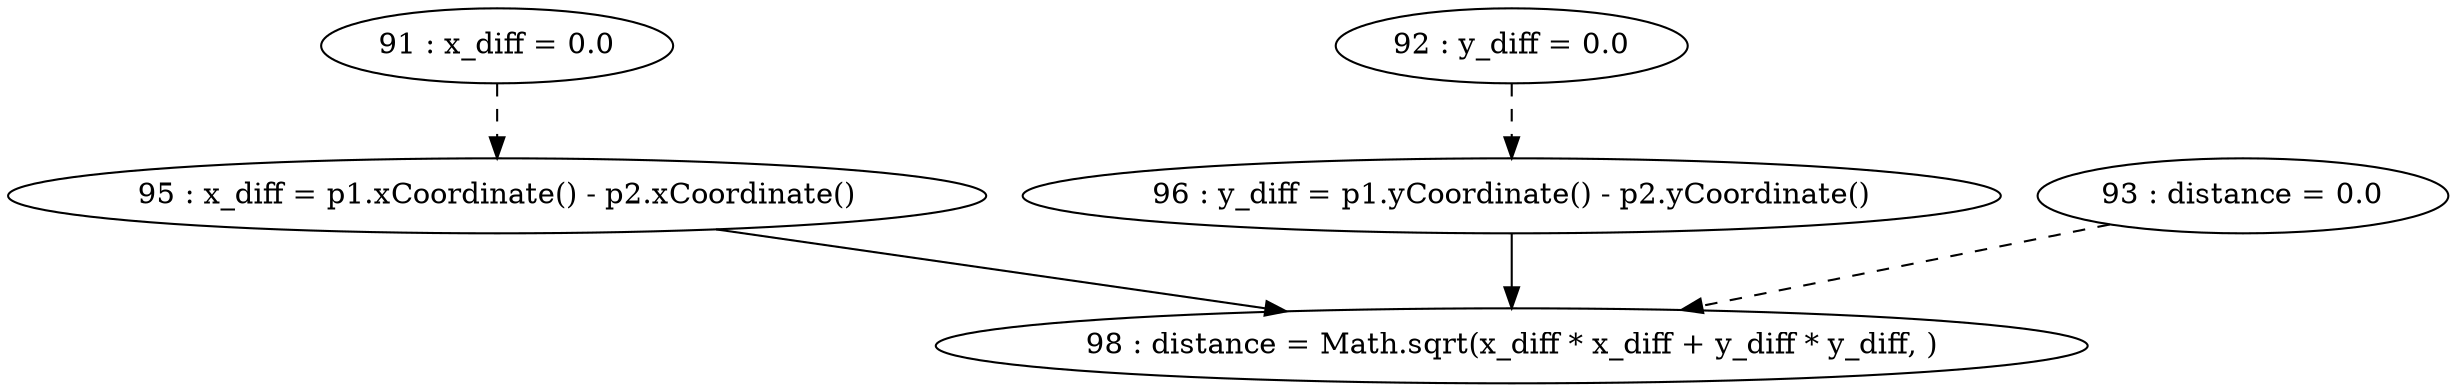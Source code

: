 digraph G {
"91 : x_diff = 0.0"
"91 : x_diff = 0.0" -> "95 : x_diff = p1.xCoordinate() - p2.xCoordinate()" [style=dashed]
"92 : y_diff = 0.0"
"92 : y_diff = 0.0" -> "96 : y_diff = p1.yCoordinate() - p2.yCoordinate()" [style=dashed]
"93 : distance = 0.0"
"93 : distance = 0.0" -> "98 : distance = Math.sqrt(x_diff * x_diff + y_diff * y_diff, )" [style=dashed]
"95 : x_diff = p1.xCoordinate() - p2.xCoordinate()"
"95 : x_diff = p1.xCoordinate() - p2.xCoordinate()" -> "98 : distance = Math.sqrt(x_diff * x_diff + y_diff * y_diff, )"
"96 : y_diff = p1.yCoordinate() - p2.yCoordinate()"
"96 : y_diff = p1.yCoordinate() - p2.yCoordinate()" -> "98 : distance = Math.sqrt(x_diff * x_diff + y_diff * y_diff, )"
"98 : distance = Math.sqrt(x_diff * x_diff + y_diff * y_diff, )"
}